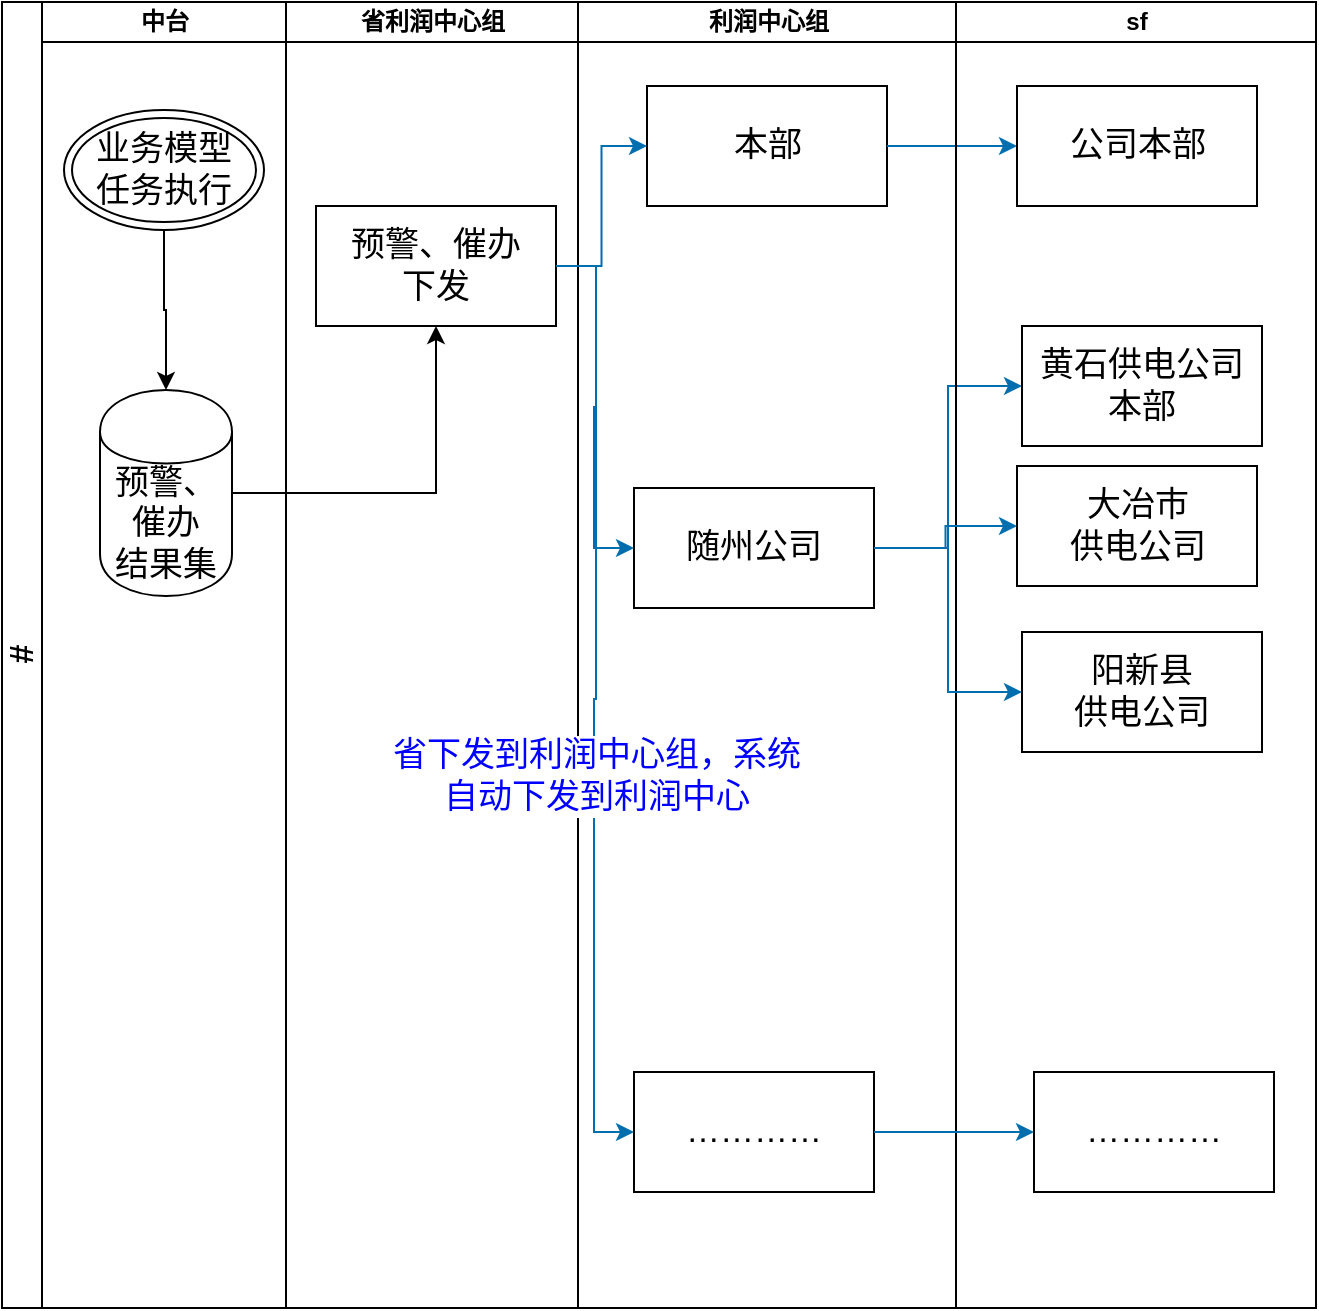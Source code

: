 <mxfile version="13.10.6" type="github">
  <diagram name="Page-1" id="74e2e168-ea6b-b213-b513-2b3c1d86103e">
    <mxGraphModel dx="946" dy="662" grid="0" gridSize="11" guides="1" tooltips="1" connect="1" arrows="1" fold="1" page="1" pageScale="1" pageWidth="1100" pageHeight="850" background="#ffffff" math="0" shadow="0">
      <root>
        <mxCell id="0" />
        <mxCell id="1" parent="0" />
        <mxCell id="Cbq1dcXYgktHrHffWFOS-9" value="#" style="swimlane;html=1;childLayout=stackLayout;resizeParent=1;resizeParentMax=0;startSize=20;horizontal=0;horizontalStack=1;fontSize=17;" vertex="1" parent="1">
          <mxGeometry x="295" y="163" width="657" height="653" as="geometry">
            <mxRectangle x="295" y="163" width="30" height="157" as="alternateBounds" />
          </mxGeometry>
        </mxCell>
        <mxCell id="Cbq1dcXYgktHrHffWFOS-10" value="中台" style="swimlane;html=1;startSize=20;" vertex="1" parent="Cbq1dcXYgktHrHffWFOS-9">
          <mxGeometry x="20" width="122" height="653" as="geometry" />
        </mxCell>
        <mxCell id="Cbq1dcXYgktHrHffWFOS-21" value="业务模型&lt;br&gt;任务执行" style="ellipse;shape=doubleEllipse;whiteSpace=wrap;html=1;fontSize=17;" vertex="1" parent="Cbq1dcXYgktHrHffWFOS-10">
          <mxGeometry x="11" y="54" width="100" height="60" as="geometry" />
        </mxCell>
        <mxCell id="Cbq1dcXYgktHrHffWFOS-23" value="预警、催办&lt;br&gt;结果集" style="shape=cylinder;whiteSpace=wrap;html=1;boundedLbl=1;backgroundOutline=1;fontSize=17;" vertex="1" parent="Cbq1dcXYgktHrHffWFOS-10">
          <mxGeometry x="29" y="194" width="66" height="103" as="geometry" />
        </mxCell>
        <mxCell id="Cbq1dcXYgktHrHffWFOS-24" value="" style="edgeStyle=orthogonalEdgeStyle;rounded=0;orthogonalLoop=1;jettySize=auto;html=1;fontSize=17;" edge="1" parent="Cbq1dcXYgktHrHffWFOS-10" source="Cbq1dcXYgktHrHffWFOS-21" target="Cbq1dcXYgktHrHffWFOS-23">
          <mxGeometry relative="1" as="geometry" />
        </mxCell>
        <mxCell id="Cbq1dcXYgktHrHffWFOS-11" value="省利润中心组" style="swimlane;html=1;startSize=20;" vertex="1" parent="Cbq1dcXYgktHrHffWFOS-9">
          <mxGeometry x="142" width="146" height="653" as="geometry" />
        </mxCell>
        <mxCell id="Cbq1dcXYgktHrHffWFOS-26" value="预警、催办&lt;br&gt;下发" style="whiteSpace=wrap;html=1;fontSize=17;" vertex="1" parent="Cbq1dcXYgktHrHffWFOS-11">
          <mxGeometry x="15" y="102" width="120" height="60" as="geometry" />
        </mxCell>
        <mxCell id="Cbq1dcXYgktHrHffWFOS-20" value="利润中心组" style="swimlane;html=1;startSize=20;" vertex="1" parent="Cbq1dcXYgktHrHffWFOS-9">
          <mxGeometry x="288" width="189" height="653" as="geometry" />
        </mxCell>
        <mxCell id="Cbq1dcXYgktHrHffWFOS-33" value="…………" style="whiteSpace=wrap;html=1;fontSize=17;" vertex="1" parent="Cbq1dcXYgktHrHffWFOS-20">
          <mxGeometry x="28" y="535" width="120" height="60" as="geometry" />
        </mxCell>
        <mxCell id="Cbq1dcXYgktHrHffWFOS-37" value="随州公司" style="whiteSpace=wrap;html=1;fontSize=17;" vertex="1" parent="Cbq1dcXYgktHrHffWFOS-20">
          <mxGeometry x="28" y="243" width="120" height="60" as="geometry" />
        </mxCell>
        <mxCell id="Cbq1dcXYgktHrHffWFOS-39" value="本部" style="whiteSpace=wrap;html=1;fontSize=17;" vertex="1" parent="Cbq1dcXYgktHrHffWFOS-20">
          <mxGeometry x="34.5" y="42" width="120" height="60" as="geometry" />
        </mxCell>
        <mxCell id="Cbq1dcXYgktHrHffWFOS-27" value="" style="edgeStyle=orthogonalEdgeStyle;rounded=0;orthogonalLoop=1;jettySize=auto;html=1;fontSize=17;" edge="1" parent="Cbq1dcXYgktHrHffWFOS-9" source="Cbq1dcXYgktHrHffWFOS-23" target="Cbq1dcXYgktHrHffWFOS-26">
          <mxGeometry relative="1" as="geometry" />
        </mxCell>
        <mxCell id="Cbq1dcXYgktHrHffWFOS-34" value="" style="edgeStyle=orthogonalEdgeStyle;rounded=0;orthogonalLoop=1;jettySize=auto;html=1;fontSize=17;entryX=0;entryY=0.5;entryDx=0;entryDy=0;fillColor=#1ba1e2;strokeColor=#006EAF;" edge="1" parent="Cbq1dcXYgktHrHffWFOS-9" source="Cbq1dcXYgktHrHffWFOS-26" target="Cbq1dcXYgktHrHffWFOS-33">
          <mxGeometry relative="1" as="geometry" />
        </mxCell>
        <mxCell id="Cbq1dcXYgktHrHffWFOS-54" value="省下发到利润中心组，系统&lt;br&gt;自动下发到利润中心" style="edgeLabel;html=1;align=center;verticalAlign=middle;resizable=0;points=[];fontSize=17;fontColor=#0000FF;" vertex="1" connectable="0" parent="Cbq1dcXYgktHrHffWFOS-34">
          <mxGeometry x="0.165" y="1" relative="1" as="geometry">
            <mxPoint as="offset" />
          </mxGeometry>
        </mxCell>
        <mxCell id="Cbq1dcXYgktHrHffWFOS-38" style="edgeStyle=orthogonalEdgeStyle;rounded=0;orthogonalLoop=1;jettySize=auto;html=1;fontSize=17;entryX=0;entryY=0.5;entryDx=0;entryDy=0;fillColor=#1ba1e2;strokeColor=#006EAF;" edge="1" parent="Cbq1dcXYgktHrHffWFOS-9" source="Cbq1dcXYgktHrHffWFOS-26" target="Cbq1dcXYgktHrHffWFOS-37">
          <mxGeometry relative="1" as="geometry" />
        </mxCell>
        <mxCell id="Cbq1dcXYgktHrHffWFOS-41" style="edgeStyle=orthogonalEdgeStyle;rounded=0;orthogonalLoop=1;jettySize=auto;html=1;entryX=0;entryY=0.5;entryDx=0;entryDy=0;fontSize=17;fontColor=#33FF33;labelBackgroundColor=#33FF33;fillColor=#1ba1e2;strokeColor=#006EAF;" edge="1" parent="Cbq1dcXYgktHrHffWFOS-9" source="Cbq1dcXYgktHrHffWFOS-26" target="Cbq1dcXYgktHrHffWFOS-39">
          <mxGeometry relative="1" as="geometry" />
        </mxCell>
        <mxCell id="Cbq1dcXYgktHrHffWFOS-45" value="" style="edgeStyle=orthogonalEdgeStyle;rounded=0;orthogonalLoop=1;jettySize=auto;html=1;labelBackgroundColor=#000000;fontSize=17;fontColor=#33FF33;fillColor=#1ba1e2;strokeColor=#006EAF;" edge="1" parent="Cbq1dcXYgktHrHffWFOS-9" source="Cbq1dcXYgktHrHffWFOS-39" target="Cbq1dcXYgktHrHffWFOS-44">
          <mxGeometry relative="1" as="geometry" />
        </mxCell>
        <mxCell id="Cbq1dcXYgktHrHffWFOS-47" value="" style="edgeStyle=orthogonalEdgeStyle;rounded=0;orthogonalLoop=1;jettySize=auto;html=1;labelBackgroundColor=#000000;fontSize=17;fontColor=#33FF33;entryX=0;entryY=0.5;entryDx=0;entryDy=0;fillColor=#1ba1e2;strokeColor=#006EAF;" edge="1" parent="Cbq1dcXYgktHrHffWFOS-9" source="Cbq1dcXYgktHrHffWFOS-37" target="Cbq1dcXYgktHrHffWFOS-46">
          <mxGeometry relative="1" as="geometry" />
        </mxCell>
        <mxCell id="Cbq1dcXYgktHrHffWFOS-12" value="sf" style="swimlane;html=1;startSize=20;" vertex="1" parent="Cbq1dcXYgktHrHffWFOS-9">
          <mxGeometry x="477" width="180" height="653" as="geometry" />
        </mxCell>
        <mxCell id="Cbq1dcXYgktHrHffWFOS-44" value="公司本部" style="whiteSpace=wrap;html=1;fontSize=17;" vertex="1" parent="Cbq1dcXYgktHrHffWFOS-12">
          <mxGeometry x="30.5" y="42" width="120" height="60" as="geometry" />
        </mxCell>
        <mxCell id="Cbq1dcXYgktHrHffWFOS-46" value="黄石供电公司本部" style="whiteSpace=wrap;html=1;fontSize=17;" vertex="1" parent="Cbq1dcXYgktHrHffWFOS-12">
          <mxGeometry x="33" y="162" width="120" height="60" as="geometry" />
        </mxCell>
        <mxCell id="Cbq1dcXYgktHrHffWFOS-49" value="阳新县&lt;br&gt;供电公司" style="whiteSpace=wrap;html=1;fontSize=17;" vertex="1" parent="Cbq1dcXYgktHrHffWFOS-12">
          <mxGeometry x="33" y="315" width="120" height="60" as="geometry" />
        </mxCell>
        <mxCell id="Cbq1dcXYgktHrHffWFOS-48" value="大冶市&lt;br&gt;供电公司" style="whiteSpace=wrap;html=1;fontSize=17;" vertex="1" parent="Cbq1dcXYgktHrHffWFOS-12">
          <mxGeometry x="30.5" y="232" width="120" height="60" as="geometry" />
        </mxCell>
        <mxCell id="Cbq1dcXYgktHrHffWFOS-50" value="…………" style="whiteSpace=wrap;html=1;fontSize=17;" vertex="1" parent="Cbq1dcXYgktHrHffWFOS-12">
          <mxGeometry x="39" y="535" width="120" height="60" as="geometry" />
        </mxCell>
        <mxCell id="Cbq1dcXYgktHrHffWFOS-51" value="" style="edgeStyle=orthogonalEdgeStyle;rounded=0;orthogonalLoop=1;jettySize=auto;html=1;labelBackgroundColor=#000000;fontSize=17;fontColor=#33FF33;fillColor=#1ba1e2;strokeColor=#006EAF;" edge="1" parent="Cbq1dcXYgktHrHffWFOS-9" source="Cbq1dcXYgktHrHffWFOS-33" target="Cbq1dcXYgktHrHffWFOS-50">
          <mxGeometry relative="1" as="geometry" />
        </mxCell>
        <mxCell id="Cbq1dcXYgktHrHffWFOS-52" style="edgeStyle=orthogonalEdgeStyle;rounded=0;orthogonalLoop=1;jettySize=auto;html=1;exitX=1;exitY=0.5;exitDx=0;exitDy=0;entryX=0;entryY=0.5;entryDx=0;entryDy=0;labelBackgroundColor=#000000;fontSize=17;fontColor=#33FF33;fillColor=#1ba1e2;strokeColor=#006EAF;" edge="1" parent="Cbq1dcXYgktHrHffWFOS-9" source="Cbq1dcXYgktHrHffWFOS-37" target="Cbq1dcXYgktHrHffWFOS-48">
          <mxGeometry relative="1" as="geometry" />
        </mxCell>
        <mxCell id="Cbq1dcXYgktHrHffWFOS-53" style="edgeStyle=orthogonalEdgeStyle;rounded=0;orthogonalLoop=1;jettySize=auto;html=1;entryX=0;entryY=0.5;entryDx=0;entryDy=0;labelBackgroundColor=#000000;fontSize=17;fontColor=#33FF33;fillColor=#1ba1e2;strokeColor=#006EAF;" edge="1" parent="Cbq1dcXYgktHrHffWFOS-9" source="Cbq1dcXYgktHrHffWFOS-37" target="Cbq1dcXYgktHrHffWFOS-49">
          <mxGeometry relative="1" as="geometry" />
        </mxCell>
      </root>
    </mxGraphModel>
  </diagram>
</mxfile>
